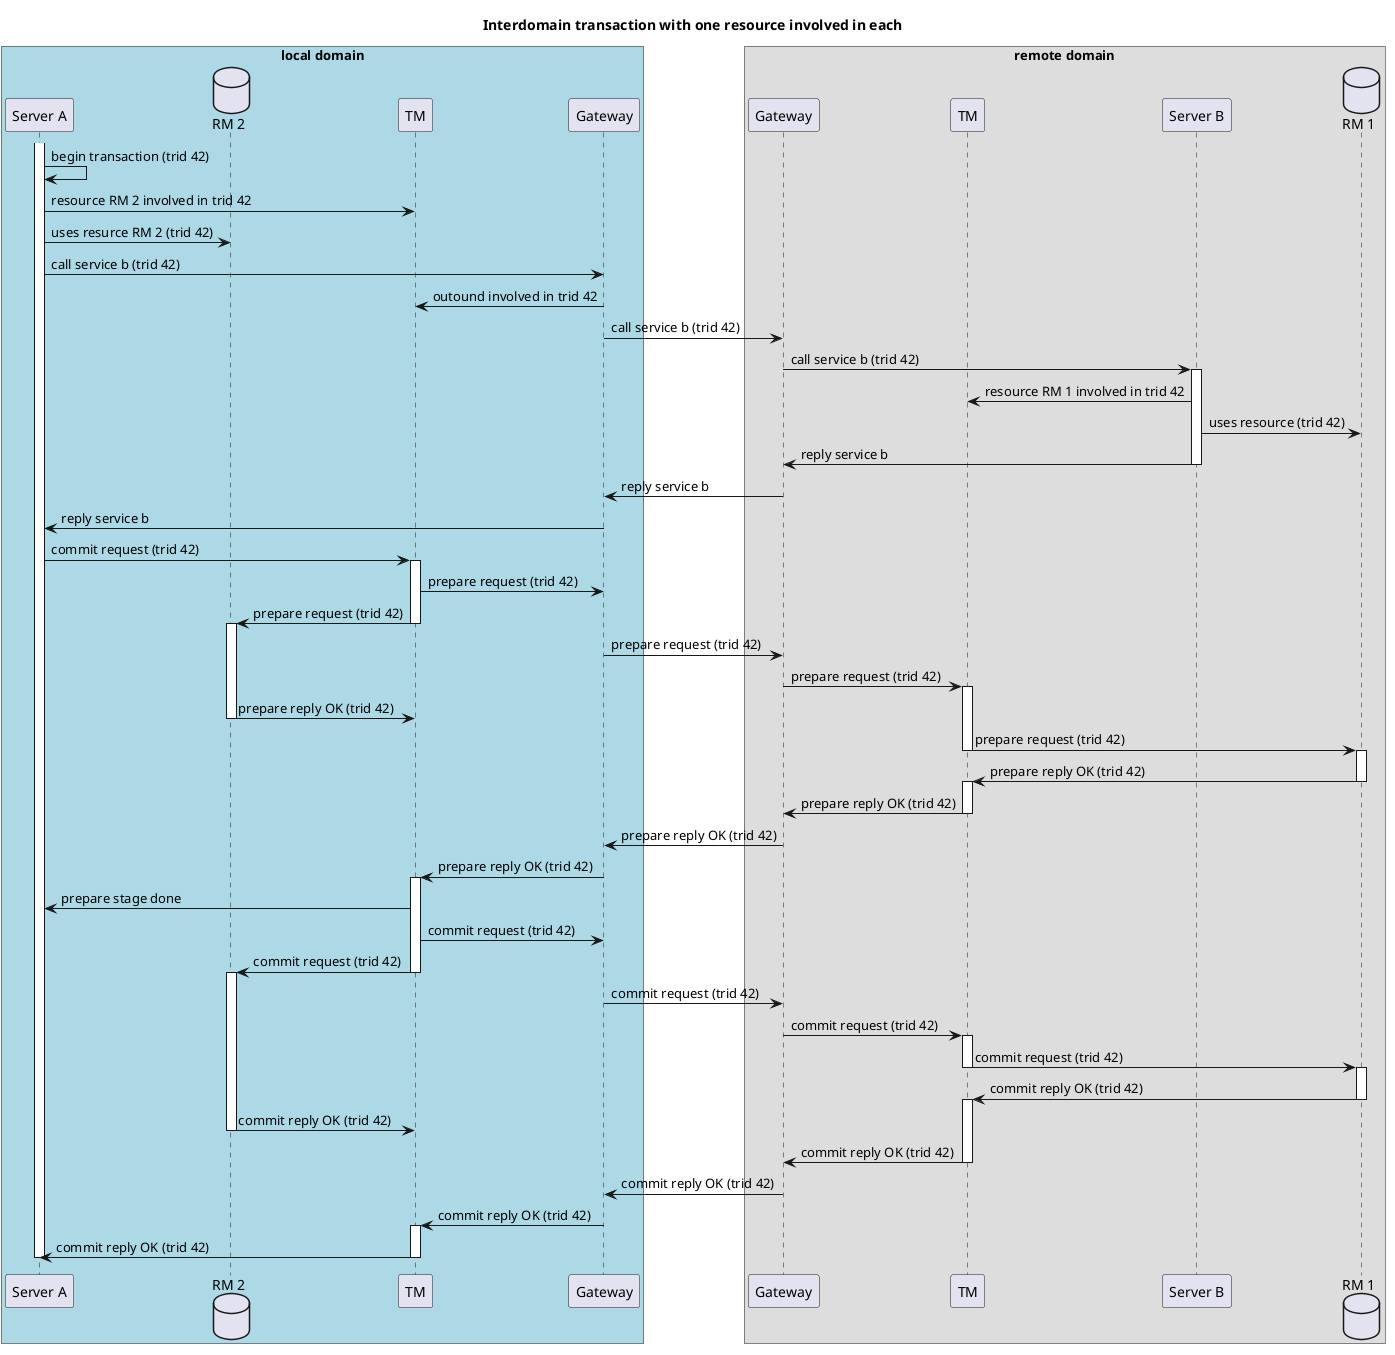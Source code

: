 @startuml

title Interdomain transaction with one resource involved in each


box "local domain" #LightBlue
   participant "Server A" as SA
   database "RM 2" as RM2
   participant "TM" as LTM
   participant "Gateway" as LG
end box

box "remote domain" 
   participant "Gateway" as RG
   participant "TM" as RTM
   participant "Server B" as SB
   database "RM 1" as RM1
end box

activate SA
SA -> SA: begin transaction (trid 42)
SA -> LTM: resource RM 2 involved in trid 42
SA -> RM2: uses resurce RM 2 (trid 42)


SA -> LG: call service b (trid 42)    
LG -> LTM: outound involved in trid 42
LG -> RG: call service b (trid 42)
RG -> SB: call service b (trid 42)
activate SB
SB -> RTM: resource RM 1 involved in trid 42
SB -> RM1: uses resource (trid 42)
SB -> RG: reply service b
deactivate SB

RG -> LG: reply service b
LG -> SA: reply service b


SA -> LTM: commit request (trid 42)
activate LTM
LTM -> LG: prepare request (trid 42)
LTM -> RM2: prepare request (trid 42)
deactivate LTM

activate RM2
LG -> RG: prepare request (trid 42)
RG -> RTM: prepare request (trid 42)
activate RTM

RM2 -> LTM: prepare reply OK (trid 42)
deactivate RM2

RTM -> RM1: prepare request (trid 42)
deactivate RTM
activate RM1
RM1 -> RTM: prepare reply OK (trid 42)
deactivate RM1
activate RTM


RTM -> RG: prepare reply OK (trid 42)
deactivate RTM

RG -> LG: prepare reply OK (trid 42)
LG -> LTM: prepare reply OK (trid 42)
activate LTM

LTM -> SA: prepare stage done

LTM -> LG: commit request (trid 42)
LTM -> RM2: commit request (trid 42)
deactivate LTM
activate RM2


LG -> RG: commit request (trid 42)
RG -> RTM: commit request (trid 42)
activate RTM

RTM -> RM1: commit request (trid 42)
deactivate RTM
activate RM1
RM1 -> RTM: commit reply OK (trid 42)
deactivate RM1
activate RTM

RM2 -> LTM: commit reply OK (trid 42)
deactivate RM2

RTM -> RG: commit reply OK (trid 42)
deactivate RTM

RG -> LG: commit reply OK (trid 42)
LG -> LTM: commit reply OK (trid 42)
activate LTM

LTM -> SA: commit reply OK (trid 42)
deactivate LTM
deactivate SA



@enduml
